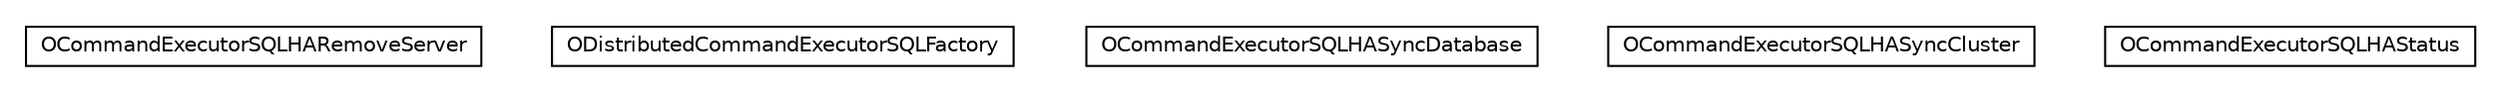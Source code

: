 #!/usr/local/bin/dot
#
# Class diagram 
# Generated by UMLGraph version R5_6-24-gf6e263 (http://www.umlgraph.org/)
#

digraph G {
	edge [fontname="Helvetica",fontsize=10,labelfontname="Helvetica",labelfontsize=10];
	node [fontname="Helvetica",fontsize=10,shape=plaintext];
	nodesep=0.25;
	ranksep=0.5;
	// com.orientechnologies.orient.server.distributed.sql.OCommandExecutorSQLHARemoveServer
	c668190 [label=<<table title="com.orientechnologies.orient.server.distributed.sql.OCommandExecutorSQLHARemoveServer" border="0" cellborder="1" cellspacing="0" cellpadding="2" port="p" href="./OCommandExecutorSQLHARemoveServer.html">
		<tr><td><table border="0" cellspacing="0" cellpadding="1">
<tr><td align="center" balign="center"> OCommandExecutorSQLHARemoveServer </td></tr>
		</table></td></tr>
		</table>>, URL="./OCommandExecutorSQLHARemoveServer.html", fontname="Helvetica", fontcolor="black", fontsize=10.0];
	// com.orientechnologies.orient.server.distributed.sql.ODistributedCommandExecutorSQLFactory
	c668191 [label=<<table title="com.orientechnologies.orient.server.distributed.sql.ODistributedCommandExecutorSQLFactory" border="0" cellborder="1" cellspacing="0" cellpadding="2" port="p" href="./ODistributedCommandExecutorSQLFactory.html">
		<tr><td><table border="0" cellspacing="0" cellpadding="1">
<tr><td align="center" balign="center"> ODistributedCommandExecutorSQLFactory </td></tr>
		</table></td></tr>
		</table>>, URL="./ODistributedCommandExecutorSQLFactory.html", fontname="Helvetica", fontcolor="black", fontsize=10.0];
	// com.orientechnologies.orient.server.distributed.sql.OCommandExecutorSQLHASyncDatabase
	c668192 [label=<<table title="com.orientechnologies.orient.server.distributed.sql.OCommandExecutorSQLHASyncDatabase" border="0" cellborder="1" cellspacing="0" cellpadding="2" port="p" href="./OCommandExecutorSQLHASyncDatabase.html">
		<tr><td><table border="0" cellspacing="0" cellpadding="1">
<tr><td align="center" balign="center"> OCommandExecutorSQLHASyncDatabase </td></tr>
		</table></td></tr>
		</table>>, URL="./OCommandExecutorSQLHASyncDatabase.html", fontname="Helvetica", fontcolor="black", fontsize=10.0];
	// com.orientechnologies.orient.server.distributed.sql.OCommandExecutorSQLHASyncCluster
	c668193 [label=<<table title="com.orientechnologies.orient.server.distributed.sql.OCommandExecutorSQLHASyncCluster" border="0" cellborder="1" cellspacing="0" cellpadding="2" port="p" href="./OCommandExecutorSQLHASyncCluster.html">
		<tr><td><table border="0" cellspacing="0" cellpadding="1">
<tr><td align="center" balign="center"> OCommandExecutorSQLHASyncCluster </td></tr>
		</table></td></tr>
		</table>>, URL="./OCommandExecutorSQLHASyncCluster.html", fontname="Helvetica", fontcolor="black", fontsize=10.0];
	// com.orientechnologies.orient.server.distributed.sql.OCommandExecutorSQLHAStatus
	c668194 [label=<<table title="com.orientechnologies.orient.server.distributed.sql.OCommandExecutorSQLHAStatus" border="0" cellborder="1" cellspacing="0" cellpadding="2" port="p" href="./OCommandExecutorSQLHAStatus.html">
		<tr><td><table border="0" cellspacing="0" cellpadding="1">
<tr><td align="center" balign="center"> OCommandExecutorSQLHAStatus </td></tr>
		</table></td></tr>
		</table>>, URL="./OCommandExecutorSQLHAStatus.html", fontname="Helvetica", fontcolor="black", fontsize=10.0];
}

